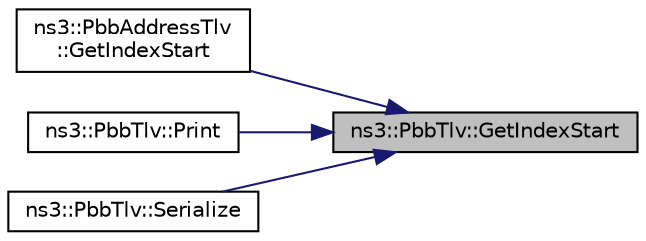 digraph "ns3::PbbTlv::GetIndexStart"
{
 // LATEX_PDF_SIZE
  edge [fontname="Helvetica",fontsize="10",labelfontname="Helvetica",labelfontsize="10"];
  node [fontname="Helvetica",fontsize="10",shape=record];
  rankdir="RL";
  Node1 [label="ns3::PbbTlv::GetIndexStart",height=0.2,width=0.4,color="black", fillcolor="grey75", style="filled", fontcolor="black",tooltip="Get the starting point index."];
  Node1 -> Node2 [dir="back",color="midnightblue",fontsize="10",style="solid",fontname="Helvetica"];
  Node2 [label="ns3::PbbAddressTlv\l::GetIndexStart",height=0.2,width=0.4,color="black", fillcolor="white", style="filled",URL="$classns3_1_1_pbb_address_tlv.html#ad7747a7f01bfd45a5fe7b5aeb53184d9",tooltip=" "];
  Node1 -> Node3 [dir="back",color="midnightblue",fontsize="10",style="solid",fontname="Helvetica"];
  Node3 [label="ns3::PbbTlv::Print",height=0.2,width=0.4,color="black", fillcolor="white", style="filled",URL="$classns3_1_1_pbb_tlv.html#ae4fd884363190b9e59d4b489bf907630",tooltip="Pretty-prints the contents of this TLV, with specified indentation."];
  Node1 -> Node4 [dir="back",color="midnightblue",fontsize="10",style="solid",fontname="Helvetica"];
  Node4 [label="ns3::PbbTlv::Serialize",height=0.2,width=0.4,color="black", fillcolor="white", style="filled",URL="$classns3_1_1_pbb_tlv.html#a6bc1c7acb0a5ccd51e616d5c231587c1",tooltip="Serializes this TLV into the specified buffer."];
}
